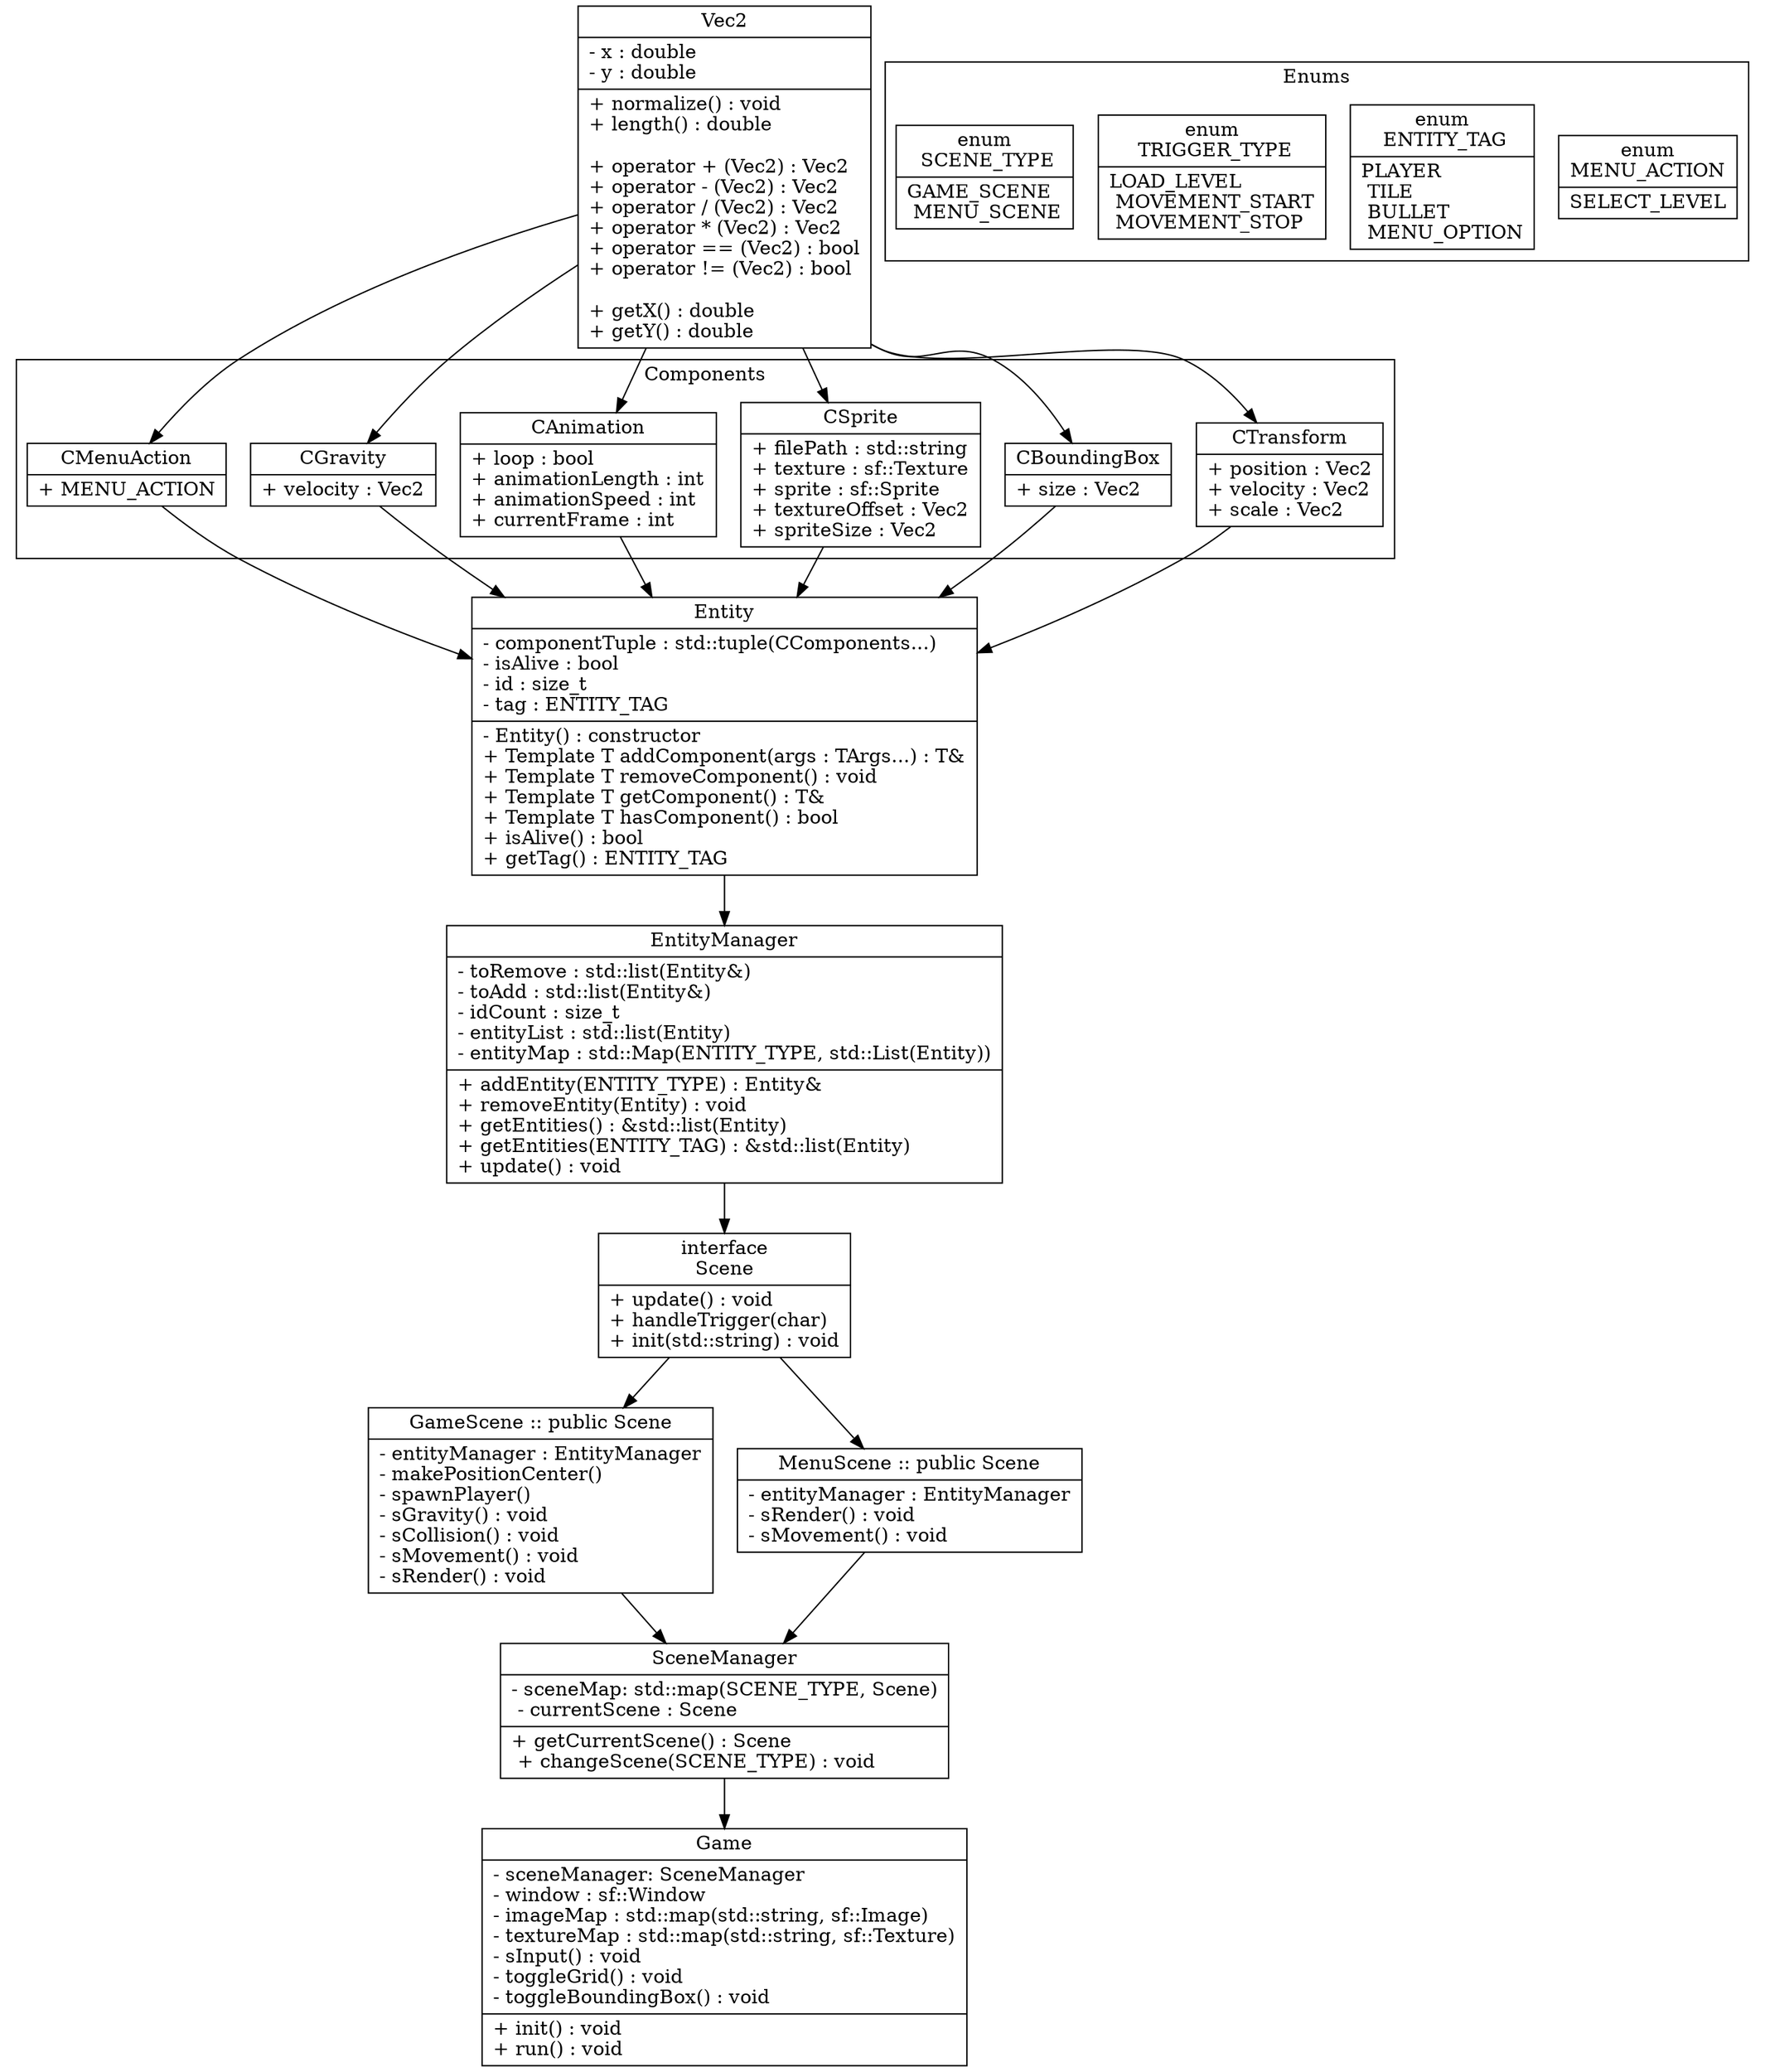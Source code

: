 digraph classes
{
	node [shape=record];

	Vec2
	[
		label=
		"{
			Vec2|
			- x : double\l
			- y : double\l|
			+ normalize() : void\l
			+ length() : double\l\l
			+ operator + (Vec2) : Vec2\l
			+ operator - (Vec2) : Vec2\l
			+ operator / (Vec2) : Vec2\l
			+ operator * (Vec2) : Vec2\l
			+ operator == (Vec2) : bool\l
			+ operator != (Vec2) : bool\l\l
			+ getX() : double\l
			+ getY() : double\l
		}"
	];
	
	subgraph clusterEnums
	{
	    label="Enums"
	    MENU_ACTION
		[
			label=
			"{
				enum\n
				MENU_ACTION|
				SELECT_LEVEL
			}"
		];
		
		ENTITY_TAG
	    [
    		label=
    		"{
    			enum\n
    			ENTITY_TAG|
    			PLAYER\l
    			TILE\l
    			BULLET\l
    			MENU_OPTION\l
    		}"
	    ];
	    
	    TRIGGER_TYPE
    	[
    		label=
    		"{
    			enum\n
    			TRIGGER_TYPE|
    			LOAD_LEVEL\l
    			MOVEMENT_START\l
    			MOVEMENT_STOP\l
    		}"
    	];
    	
    	SCENE_TYPE
    	[
    	    label=
    	    "{
    	        enum\n
    	        SCENE_TYPE|
    	        GAME_SCENE\l
    	        MENU_SCENE\l
            }"
    	]
	}

	subgraph clusterComponents
	{
		label="Components"
		CTransform
		[
			label=
			"{
				CTransform|
				+ position : Vec2\l
				+ velocity : Vec2\l
				+ scale : Vec2\l
			}"
		];

		CBoundingBox
		[
			label=
			"{
				CBoundingBox|
				+ size : Vec2\l
			}"
		];

		CSprite
		[
			label=
			"{
				CSprite|
				+ filePath : std::string\l
				+ texture : sf::Texture\l
				+ sprite : sf::Sprite\l
				+ textureOffset : Vec2\l
				+ spriteSize : Vec2\l
			}"
		]

		CAnimation
		[
			label=
			"{
				CAnimation|
				+ loop : bool\l
				+ animationLength : int\l
				+ animationSpeed : int\l
				+ currentFrame : int\l
			}" 
		];

		CGravity
		[
			label=
			"{
				CGravity|
				+ velocity : Vec2\l
			}"
		];

		
		CMenuAction
		[
			label=
			"{
				CMenuAction|
				+ MENU_ACTION
			}"
		];

	}

	

	Entity
	[
		label=
		"{
			Entity|
			- componentTuple : std::tuple(CComponents...)\l
			- isAlive : bool\l
			- id : size_t\l
			- tag : ENTITY_TAG\l|
			- Entity() : constructor\l
			+ Template T addComponent(args : TArgs...) : T&\l
			+ Template T removeComponent() : void\l
			+ Template T getComponent() : T&\l
			+ Template T hasComponent() : bool\l
			+ isAlive() : bool\l
			+ getTag() :  ENTITY_TAG\l
		}"
	];

	EntityManager
	[
		label=
		"{
			EntityManager|
			- toRemove : std::list(Entity&)\l
			- toAdd : std::list(Entity&)\l
			- idCount : size_t\l
			- entityList : std::list(Entity)\l
			- entityMap : std::Map(ENTITY_TYPE, std::List(Entity))|
			+ addEntity(ENTITY_TYPE) : Entity&\l
			+ removeEntity(Entity) : void\l
			+ getEntities() : &std::list(Entity)\l
			+ getEntities(ENTITY_TAG) : &std::list(Entity)\l
			+ update() : void\l
		}"
	];

	
	SceneInterface
	[
		label=
		"{
			interface\n
			Scene|
			+ update() : void\l
			+ handleTrigger(char)\l
			+ init(std::string) : void\l
		}"
	];
	
	GameScene
	[
		label=
		"{
			GameScene :: public Scene|
			- entityManager : EntityManager\l
			- makePositionCenter()\l
			- spawnPlayer()\l
			- sGravity() : void\l
			- sCollision() : void\l
			- sMovement() : void \l
			- sRender() : void\l
		}"
	];

	MenuScene
	[
		label=
		"{
			MenuScene :: public Scene|
			- entityManager : EntityManager\l
			- sRender() : void\l
			- sMovement() : void\l
		}"
	];
	
	SceneManager
	[
	    label=
	    "{
	        SceneManager|
	        - sceneMap: std::map(SCENE_TYPE, Scene)\l
	        - currentScene : Scene\l|
	        + getCurrentScene() : Scene\l
	        + changeScene(SCENE_TYPE) : void\l
	    }"
	]
	
	Game
	[
		label=
		"{
			Game|
			- sceneManager: SceneManager\l
			- window : sf::Window\l
			- imageMap : std::map(std::string, sf::Image)\l
			- textureMap : std::map(std::string, sf::Texture)\l
			- sInput() : void\l
			- toggleGrid() : void\l
			- toggleBoundingBox() : void\l|
			+ init() : void\l
			+ run() : void\l
		}"
	];

	Vec2 -> {CSprite, CAnimation, CBoundingBox, CGravity, CTransform, CMenuAction};
	{CSprite, CAnimation, CBoundingBox, CGravity, CTransform, CMenuAction} -> Entity;
	Entity -> EntityManager;
	EntityManager -> SceneInterface -> {GameScene, MenuScene};
	{GameScene, MenuScene} -> SceneManager -> Game;
}
